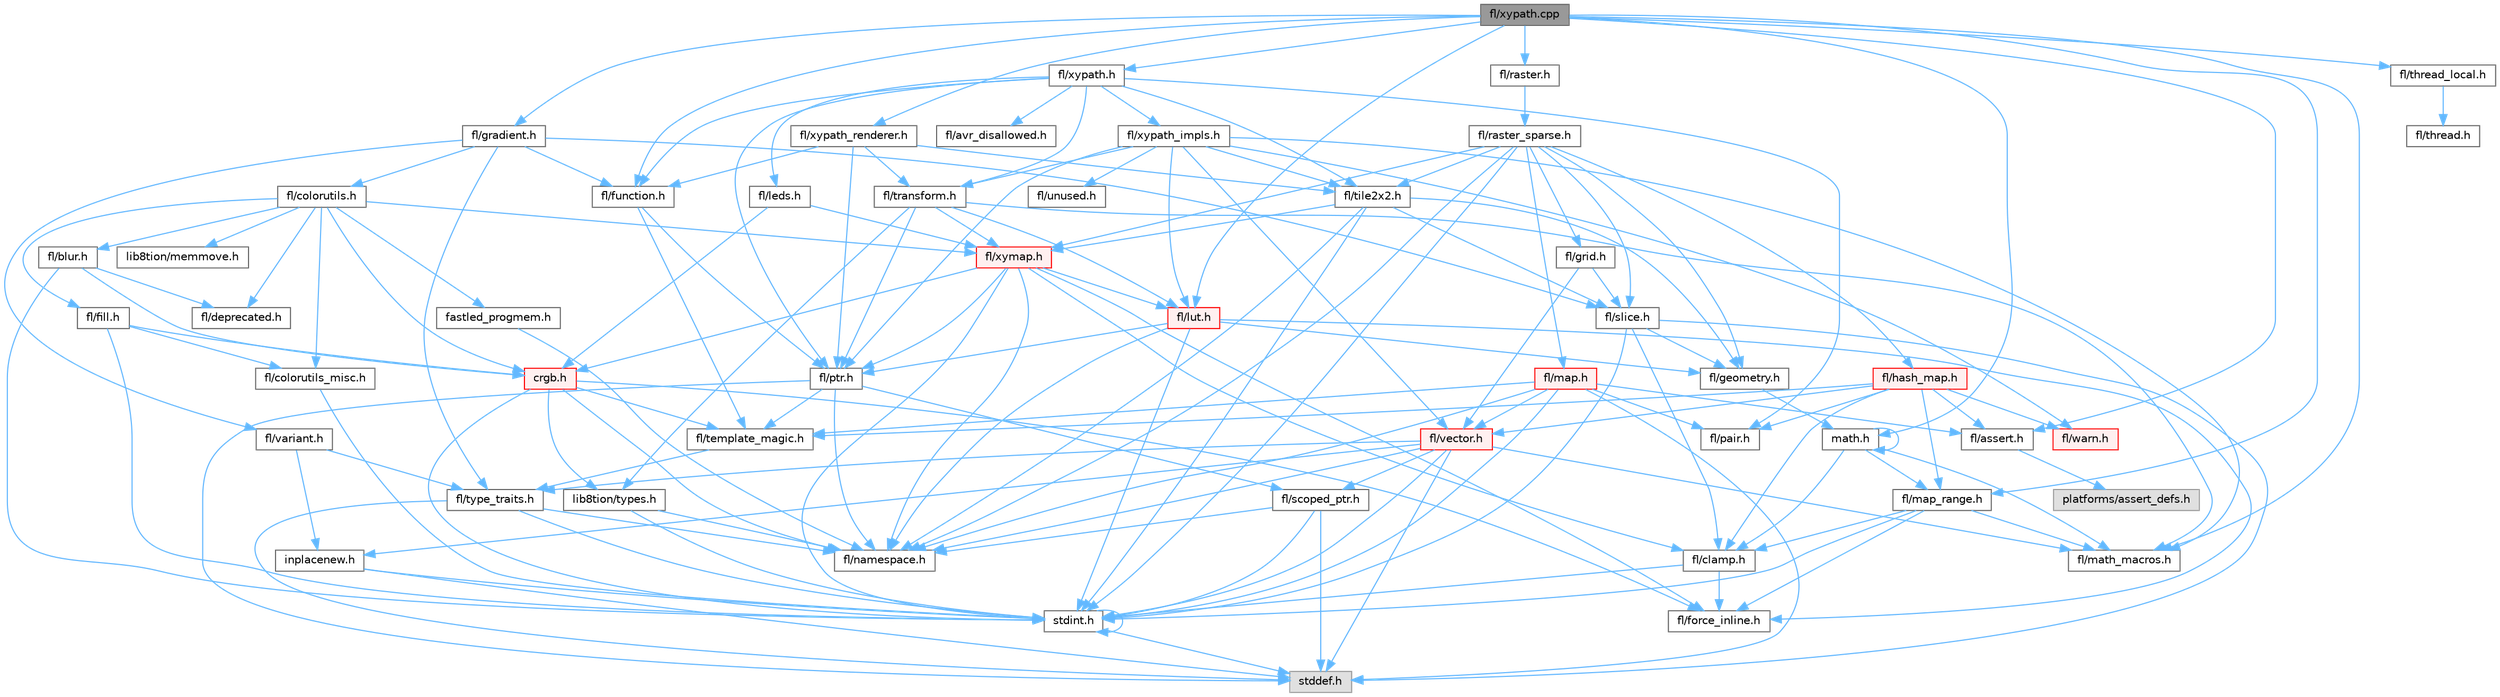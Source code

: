 digraph "fl/xypath.cpp"
{
 // INTERACTIVE_SVG=YES
 // LATEX_PDF_SIZE
  bgcolor="transparent";
  edge [fontname=Helvetica,fontsize=10,labelfontname=Helvetica,labelfontsize=10];
  node [fontname=Helvetica,fontsize=10,shape=box,height=0.2,width=0.4];
  Node1 [id="Node000001",label="fl/xypath.cpp",height=0.2,width=0.4,color="gray40", fillcolor="grey60", style="filled", fontcolor="black",tooltip=" "];
  Node1 -> Node2 [id="edge1_Node000001_Node000002",color="steelblue1",style="solid",tooltip=" "];
  Node2 [id="Node000002",label="math.h",height=0.2,width=0.4,color="grey40", fillcolor="white", style="filled",URL="$df/db1/math_8h.html",tooltip=" "];
  Node2 -> Node3 [id="edge2_Node000002_Node000003",color="steelblue1",style="solid",tooltip=" "];
  Node3 [id="Node000003",label="fl/clamp.h",height=0.2,width=0.4,color="grey40", fillcolor="white", style="filled",URL="$d6/dd3/clamp_8h.html",tooltip=" "];
  Node3 -> Node4 [id="edge3_Node000003_Node000004",color="steelblue1",style="solid",tooltip=" "];
  Node4 [id="Node000004",label="stdint.h",height=0.2,width=0.4,color="grey40", fillcolor="white", style="filled",URL="$df/dd8/stdint_8h.html",tooltip=" "];
  Node4 -> Node5 [id="edge4_Node000004_Node000005",color="steelblue1",style="solid",tooltip=" "];
  Node5 [id="Node000005",label="stddef.h",height=0.2,width=0.4,color="grey60", fillcolor="#E0E0E0", style="filled",tooltip=" "];
  Node4 -> Node4 [id="edge5_Node000004_Node000004",color="steelblue1",style="solid",tooltip=" "];
  Node3 -> Node6 [id="edge6_Node000003_Node000006",color="steelblue1",style="solid",tooltip=" "];
  Node6 [id="Node000006",label="fl/force_inline.h",height=0.2,width=0.4,color="grey40", fillcolor="white", style="filled",URL="$d4/d64/force__inline_8h.html",tooltip=" "];
  Node2 -> Node7 [id="edge7_Node000002_Node000007",color="steelblue1",style="solid",tooltip=" "];
  Node7 [id="Node000007",label="fl/map_range.h",height=0.2,width=0.4,color="grey40", fillcolor="white", style="filled",URL="$d1/d47/map__range_8h.html",tooltip=" "];
  Node7 -> Node4 [id="edge8_Node000007_Node000004",color="steelblue1",style="solid",tooltip=" "];
  Node7 -> Node3 [id="edge9_Node000007_Node000003",color="steelblue1",style="solid",tooltip=" "];
  Node7 -> Node6 [id="edge10_Node000007_Node000006",color="steelblue1",style="solid",tooltip=" "];
  Node7 -> Node8 [id="edge11_Node000007_Node000008",color="steelblue1",style="solid",tooltip=" "];
  Node8 [id="Node000008",label="fl/math_macros.h",height=0.2,width=0.4,color="grey40", fillcolor="white", style="filled",URL="$d8/db8/math__macros_8h.html",tooltip=" "];
  Node2 -> Node8 [id="edge12_Node000002_Node000008",color="steelblue1",style="solid",tooltip=" "];
  Node2 -> Node2 [id="edge13_Node000002_Node000002",color="steelblue1",style="solid",tooltip=" "];
  Node1 -> Node9 [id="edge14_Node000001_Node000009",color="steelblue1",style="solid",tooltip=" "];
  Node9 [id="Node000009",label="fl/assert.h",height=0.2,width=0.4,color="grey40", fillcolor="white", style="filled",URL="$dc/da7/assert_8h.html",tooltip=" "];
  Node9 -> Node10 [id="edge15_Node000009_Node000010",color="steelblue1",style="solid",tooltip=" "];
  Node10 [id="Node000010",label="platforms/assert_defs.h",height=0.2,width=0.4,color="grey60", fillcolor="#E0E0E0", style="filled",tooltip=" "];
  Node1 -> Node11 [id="edge16_Node000001_Node000011",color="steelblue1",style="solid",tooltip=" "];
  Node11 [id="Node000011",label="fl/function.h",height=0.2,width=0.4,color="grey40", fillcolor="white", style="filled",URL="$dd/d67/function_8h.html",tooltip=" "];
  Node11 -> Node12 [id="edge17_Node000011_Node000012",color="steelblue1",style="solid",tooltip=" "];
  Node12 [id="Node000012",label="fl/ptr.h",height=0.2,width=0.4,color="grey40", fillcolor="white", style="filled",URL="$dd/d98/ptr_8h.html",tooltip=" "];
  Node12 -> Node5 [id="edge18_Node000012_Node000005",color="steelblue1",style="solid",tooltip=" "];
  Node12 -> Node13 [id="edge19_Node000012_Node000013",color="steelblue1",style="solid",tooltip=" "];
  Node13 [id="Node000013",label="fl/namespace.h",height=0.2,width=0.4,color="grey40", fillcolor="white", style="filled",URL="$df/d2a/namespace_8h.html",tooltip="Implements the FastLED namespace macros."];
  Node12 -> Node14 [id="edge20_Node000012_Node000014",color="steelblue1",style="solid",tooltip=" "];
  Node14 [id="Node000014",label="fl/scoped_ptr.h",height=0.2,width=0.4,color="grey40", fillcolor="white", style="filled",URL="$d0/d44/scoped__ptr_8h.html",tooltip=" "];
  Node14 -> Node5 [id="edge21_Node000014_Node000005",color="steelblue1",style="solid",tooltip=" "];
  Node14 -> Node4 [id="edge22_Node000014_Node000004",color="steelblue1",style="solid",tooltip=" "];
  Node14 -> Node13 [id="edge23_Node000014_Node000013",color="steelblue1",style="solid",tooltip=" "];
  Node12 -> Node15 [id="edge24_Node000012_Node000015",color="steelblue1",style="solid",tooltip=" "];
  Node15 [id="Node000015",label="fl/template_magic.h",height=0.2,width=0.4,color="grey40", fillcolor="white", style="filled",URL="$d8/d0c/template__magic_8h.html",tooltip=" "];
  Node15 -> Node16 [id="edge25_Node000015_Node000016",color="steelblue1",style="solid",tooltip=" "];
  Node16 [id="Node000016",label="fl/type_traits.h",height=0.2,width=0.4,color="grey40", fillcolor="white", style="filled",URL="$df/d63/type__traits_8h.html",tooltip=" "];
  Node16 -> Node5 [id="edge26_Node000016_Node000005",color="steelblue1",style="solid",tooltip=" "];
  Node16 -> Node4 [id="edge27_Node000016_Node000004",color="steelblue1",style="solid",tooltip=" "];
  Node16 -> Node13 [id="edge28_Node000016_Node000013",color="steelblue1",style="solid",tooltip=" "];
  Node11 -> Node15 [id="edge29_Node000011_Node000015",color="steelblue1",style="solid",tooltip=" "];
  Node1 -> Node17 [id="edge30_Node000001_Node000017",color="steelblue1",style="solid",tooltip=" "];
  Node17 [id="Node000017",label="fl/gradient.h",height=0.2,width=0.4,color="grey40", fillcolor="white", style="filled",URL="$db/dfe/gradient_8h.html",tooltip=" "];
  Node17 -> Node18 [id="edge31_Node000017_Node000018",color="steelblue1",style="solid",tooltip=" "];
  Node18 [id="Node000018",label="fl/colorutils.h",height=0.2,width=0.4,color="grey40", fillcolor="white", style="filled",URL="$d7/df9/fl_2colorutils_8h.html",tooltip="Utility functions for color fill, palettes, blending, and more."];
  Node18 -> Node19 [id="edge32_Node000018_Node000019",color="steelblue1",style="solid",tooltip=" "];
  Node19 [id="Node000019",label="crgb.h",height=0.2,width=0.4,color="red", fillcolor="#FFF0F0", style="filled",URL="$db/dd1/crgb_8h.html",tooltip="Defines the red, green, and blue (RGB) pixel struct."];
  Node19 -> Node4 [id="edge33_Node000019_Node000004",color="steelblue1",style="solid",tooltip=" "];
  Node19 -> Node13 [id="edge34_Node000019_Node000013",color="steelblue1",style="solid",tooltip=" "];
  Node19 -> Node22 [id="edge35_Node000019_Node000022",color="steelblue1",style="solid",tooltip=" "];
  Node22 [id="Node000022",label="lib8tion/types.h",height=0.2,width=0.4,color="grey40", fillcolor="white", style="filled",URL="$d9/ddf/lib8tion_2types_8h.html",tooltip="Defines fractional types used for lib8tion functions."];
  Node22 -> Node4 [id="edge36_Node000022_Node000004",color="steelblue1",style="solid",tooltip=" "];
  Node22 -> Node13 [id="edge37_Node000022_Node000013",color="steelblue1",style="solid",tooltip=" "];
  Node19 -> Node6 [id="edge38_Node000019_Node000006",color="steelblue1",style="solid",tooltip=" "];
  Node19 -> Node15 [id="edge39_Node000019_Node000015",color="steelblue1",style="solid",tooltip=" "];
  Node18 -> Node23 [id="edge40_Node000018_Node000023",color="steelblue1",style="solid",tooltip=" "];
  Node23 [id="Node000023",label="fastled_progmem.h",height=0.2,width=0.4,color="grey40", fillcolor="white", style="filled",URL="$df/dab/fastled__progmem_8h.html",tooltip="Wrapper definitions to allow seamless use of PROGMEM in environments that have it."];
  Node23 -> Node13 [id="edge41_Node000023_Node000013",color="steelblue1",style="solid",tooltip=" "];
  Node18 -> Node24 [id="edge42_Node000018_Node000024",color="steelblue1",style="solid",tooltip=" "];
  Node24 [id="Node000024",label="fl/blur.h",height=0.2,width=0.4,color="grey40", fillcolor="white", style="filled",URL="$d4/df5/blur_8h.html",tooltip=" "];
  Node24 -> Node4 [id="edge43_Node000024_Node000004",color="steelblue1",style="solid",tooltip=" "];
  Node24 -> Node19 [id="edge44_Node000024_Node000019",color="steelblue1",style="solid",tooltip=" "];
  Node24 -> Node25 [id="edge45_Node000024_Node000025",color="steelblue1",style="solid",tooltip=" "];
  Node25 [id="Node000025",label="fl/deprecated.h",height=0.2,width=0.4,color="grey40", fillcolor="white", style="filled",URL="$d4/dce/deprecated_8h.html",tooltip=" "];
  Node18 -> Node26 [id="edge46_Node000018_Node000026",color="steelblue1",style="solid",tooltip=" "];
  Node26 [id="Node000026",label="fl/colorutils_misc.h",height=0.2,width=0.4,color="grey40", fillcolor="white", style="filled",URL="$dd/db2/colorutils__misc_8h.html",tooltip=" "];
  Node26 -> Node4 [id="edge47_Node000026_Node000004",color="steelblue1",style="solid",tooltip=" "];
  Node18 -> Node25 [id="edge48_Node000018_Node000025",color="steelblue1",style="solid",tooltip=" "];
  Node18 -> Node27 [id="edge49_Node000018_Node000027",color="steelblue1",style="solid",tooltip=" "];
  Node27 [id="Node000027",label="fl/fill.h",height=0.2,width=0.4,color="grey40", fillcolor="white", style="filled",URL="$d2/d78/fill_8h.html",tooltip=" "];
  Node27 -> Node19 [id="edge50_Node000027_Node000019",color="steelblue1",style="solid",tooltip=" "];
  Node27 -> Node26 [id="edge51_Node000027_Node000026",color="steelblue1",style="solid",tooltip=" "];
  Node27 -> Node4 [id="edge52_Node000027_Node000004",color="steelblue1",style="solid",tooltip=" "];
  Node18 -> Node28 [id="edge53_Node000018_Node000028",color="steelblue1",style="solid",tooltip=" "];
  Node28 [id="Node000028",label="fl/xymap.h",height=0.2,width=0.4,color="red", fillcolor="#FFF0F0", style="filled",URL="$da/d61/xymap_8h.html",tooltip=" "];
  Node28 -> Node4 [id="edge54_Node000028_Node000004",color="steelblue1",style="solid",tooltip=" "];
  Node28 -> Node19 [id="edge55_Node000028_Node000019",color="steelblue1",style="solid",tooltip=" "];
  Node28 -> Node3 [id="edge56_Node000028_Node000003",color="steelblue1",style="solid",tooltip=" "];
  Node28 -> Node6 [id="edge57_Node000028_Node000006",color="steelblue1",style="solid",tooltip=" "];
  Node28 -> Node36 [id="edge58_Node000028_Node000036",color="steelblue1",style="solid",tooltip=" "];
  Node36 [id="Node000036",label="fl/lut.h",height=0.2,width=0.4,color="red", fillcolor="#FFF0F0", style="filled",URL="$db/d54/lut_8h.html",tooltip=" "];
  Node36 -> Node6 [id="edge59_Node000036_Node000006",color="steelblue1",style="solid",tooltip=" "];
  Node36 -> Node12 [id="edge60_Node000036_Node000012",color="steelblue1",style="solid",tooltip=" "];
  Node36 -> Node4 [id="edge61_Node000036_Node000004",color="steelblue1",style="solid",tooltip=" "];
  Node36 -> Node31 [id="edge62_Node000036_Node000031",color="steelblue1",style="solid",tooltip=" "];
  Node31 [id="Node000031",label="fl/geometry.h",height=0.2,width=0.4,color="grey40", fillcolor="white", style="filled",URL="$d4/d67/geometry_8h.html",tooltip=" "];
  Node31 -> Node2 [id="edge63_Node000031_Node000002",color="steelblue1",style="solid",tooltip=" "];
  Node36 -> Node13 [id="edge64_Node000036_Node000013",color="steelblue1",style="solid",tooltip=" "];
  Node28 -> Node13 [id="edge65_Node000028_Node000013",color="steelblue1",style="solid",tooltip=" "];
  Node28 -> Node12 [id="edge66_Node000028_Node000012",color="steelblue1",style="solid",tooltip=" "];
  Node18 -> Node39 [id="edge67_Node000018_Node000039",color="steelblue1",style="solid",tooltip=" "];
  Node39 [id="Node000039",label="lib8tion/memmove.h",height=0.2,width=0.4,color="grey40", fillcolor="white", style="filled",URL="$d9/d72/memmove_8h.html",tooltip=" "];
  Node17 -> Node11 [id="edge68_Node000017_Node000011",color="steelblue1",style="solid",tooltip=" "];
  Node17 -> Node40 [id="edge69_Node000017_Node000040",color="steelblue1",style="solid",tooltip=" "];
  Node40 [id="Node000040",label="fl/slice.h",height=0.2,width=0.4,color="grey40", fillcolor="white", style="filled",URL="$d0/d48/slice_8h.html",tooltip=" "];
  Node40 -> Node5 [id="edge70_Node000040_Node000005",color="steelblue1",style="solid",tooltip=" "];
  Node40 -> Node4 [id="edge71_Node000040_Node000004",color="steelblue1",style="solid",tooltip=" "];
  Node40 -> Node3 [id="edge72_Node000040_Node000003",color="steelblue1",style="solid",tooltip=" "];
  Node40 -> Node31 [id="edge73_Node000040_Node000031",color="steelblue1",style="solid",tooltip=" "];
  Node17 -> Node16 [id="edge74_Node000017_Node000016",color="steelblue1",style="solid",tooltip=" "];
  Node17 -> Node41 [id="edge75_Node000017_Node000041",color="steelblue1",style="solid",tooltip=" "];
  Node41 [id="Node000041",label="fl/variant.h",height=0.2,width=0.4,color="grey40", fillcolor="white", style="filled",URL="$d6/d10/variant_8h.html",tooltip=" "];
  Node41 -> Node35 [id="edge76_Node000041_Node000035",color="steelblue1",style="solid",tooltip=" "];
  Node35 [id="Node000035",label="inplacenew.h",height=0.2,width=0.4,color="grey40", fillcolor="white", style="filled",URL="$db/d36/inplacenew_8h.html",tooltip=" "];
  Node35 -> Node5 [id="edge77_Node000035_Node000005",color="steelblue1",style="solid",tooltip=" "];
  Node35 -> Node4 [id="edge78_Node000035_Node000004",color="steelblue1",style="solid",tooltip=" "];
  Node41 -> Node16 [id="edge79_Node000041_Node000016",color="steelblue1",style="solid",tooltip=" "];
  Node1 -> Node36 [id="edge80_Node000001_Node000036",color="steelblue1",style="solid",tooltip=" "];
  Node1 -> Node7 [id="edge81_Node000001_Node000007",color="steelblue1",style="solid",tooltip=" "];
  Node1 -> Node8 [id="edge82_Node000001_Node000008",color="steelblue1",style="solid",tooltip=" "];
  Node1 -> Node42 [id="edge83_Node000001_Node000042",color="steelblue1",style="solid",tooltip=" "];
  Node42 [id="Node000042",label="fl/raster.h",height=0.2,width=0.4,color="grey40", fillcolor="white", style="filled",URL="$d1/d1e/raster_8h.html",tooltip=" "];
  Node42 -> Node43 [id="edge84_Node000042_Node000043",color="steelblue1",style="solid",tooltip=" "];
  Node43 [id="Node000043",label="fl/raster_sparse.h",height=0.2,width=0.4,color="grey40", fillcolor="white", style="filled",URL="$d4/df9/raster__sparse_8h.html",tooltip=" "];
  Node43 -> Node4 [id="edge85_Node000043_Node000004",color="steelblue1",style="solid",tooltip=" "];
  Node43 -> Node31 [id="edge86_Node000043_Node000031",color="steelblue1",style="solid",tooltip=" "];
  Node43 -> Node44 [id="edge87_Node000043_Node000044",color="steelblue1",style="solid",tooltip=" "];
  Node44 [id="Node000044",label="fl/grid.h",height=0.2,width=0.4,color="grey40", fillcolor="white", style="filled",URL="$da/d15/grid_8h.html",tooltip=" "];
  Node44 -> Node40 [id="edge88_Node000044_Node000040",color="steelblue1",style="solid",tooltip=" "];
  Node44 -> Node32 [id="edge89_Node000044_Node000032",color="steelblue1",style="solid",tooltip=" "];
  Node32 [id="Node000032",label="fl/vector.h",height=0.2,width=0.4,color="red", fillcolor="#FFF0F0", style="filled",URL="$d6/d68/vector_8h.html",tooltip=" "];
  Node32 -> Node5 [id="edge90_Node000032_Node000005",color="steelblue1",style="solid",tooltip=" "];
  Node32 -> Node4 [id="edge91_Node000032_Node000004",color="steelblue1",style="solid",tooltip=" "];
  Node32 -> Node8 [id="edge92_Node000032_Node000008",color="steelblue1",style="solid",tooltip=" "];
  Node32 -> Node13 [id="edge93_Node000032_Node000013",color="steelblue1",style="solid",tooltip=" "];
  Node32 -> Node14 [id="edge94_Node000032_Node000014",color="steelblue1",style="solid",tooltip=" "];
  Node32 -> Node16 [id="edge95_Node000032_Node000016",color="steelblue1",style="solid",tooltip=" "];
  Node32 -> Node35 [id="edge96_Node000032_Node000035",color="steelblue1",style="solid",tooltip=" "];
  Node43 -> Node45 [id="edge97_Node000043_Node000045",color="steelblue1",style="solid",tooltip=" "];
  Node45 [id="Node000045",label="fl/hash_map.h",height=0.2,width=0.4,color="red", fillcolor="#FFF0F0", style="filled",URL="$d6/d13/hash__map_8h.html",tooltip=" "];
  Node45 -> Node9 [id="edge98_Node000045_Node000009",color="steelblue1",style="solid",tooltip=" "];
  Node45 -> Node3 [id="edge99_Node000045_Node000003",color="steelblue1",style="solid",tooltip=" "];
  Node45 -> Node7 [id="edge100_Node000045_Node000007",color="steelblue1",style="solid",tooltip=" "];
  Node45 -> Node50 [id="edge101_Node000045_Node000050",color="steelblue1",style="solid",tooltip=" "];
  Node50 [id="Node000050",label="fl/pair.h",height=0.2,width=0.4,color="grey40", fillcolor="white", style="filled",URL="$d3/d41/pair_8h.html",tooltip=" "];
  Node45 -> Node15 [id="edge102_Node000045_Node000015",color="steelblue1",style="solid",tooltip=" "];
  Node45 -> Node32 [id="edge103_Node000045_Node000032",color="steelblue1",style="solid",tooltip=" "];
  Node45 -> Node51 [id="edge104_Node000045_Node000051",color="steelblue1",style="solid",tooltip=" "];
  Node51 [id="Node000051",label="fl/warn.h",height=0.2,width=0.4,color="red", fillcolor="#FFF0F0", style="filled",URL="$de/d77/warn_8h.html",tooltip=" "];
  Node43 -> Node54 [id="edge105_Node000043_Node000054",color="steelblue1",style="solid",tooltip=" "];
  Node54 [id="Node000054",label="fl/map.h",height=0.2,width=0.4,color="red", fillcolor="#FFF0F0", style="filled",URL="$dc/db7/map_8h.html",tooltip=" "];
  Node54 -> Node5 [id="edge106_Node000054_Node000005",color="steelblue1",style="solid",tooltip=" "];
  Node54 -> Node4 [id="edge107_Node000054_Node000004",color="steelblue1",style="solid",tooltip=" "];
  Node54 -> Node9 [id="edge108_Node000054_Node000009",color="steelblue1",style="solid",tooltip=" "];
  Node54 -> Node13 [id="edge109_Node000054_Node000013",color="steelblue1",style="solid",tooltip=" "];
  Node54 -> Node50 [id="edge110_Node000054_Node000050",color="steelblue1",style="solid",tooltip=" "];
  Node54 -> Node15 [id="edge111_Node000054_Node000015",color="steelblue1",style="solid",tooltip=" "];
  Node54 -> Node32 [id="edge112_Node000054_Node000032",color="steelblue1",style="solid",tooltip=" "];
  Node43 -> Node13 [id="edge113_Node000043_Node000013",color="steelblue1",style="solid",tooltip=" "];
  Node43 -> Node40 [id="edge114_Node000043_Node000040",color="steelblue1",style="solid",tooltip=" "];
  Node43 -> Node55 [id="edge115_Node000043_Node000055",color="steelblue1",style="solid",tooltip=" "];
  Node55 [id="Node000055",label="fl/tile2x2.h",height=0.2,width=0.4,color="grey40", fillcolor="white", style="filled",URL="$d2/db4/tile2x2_8h.html",tooltip=" "];
  Node55 -> Node4 [id="edge116_Node000055_Node000004",color="steelblue1",style="solid",tooltip=" "];
  Node55 -> Node31 [id="edge117_Node000055_Node000031",color="steelblue1",style="solid",tooltip=" "];
  Node55 -> Node13 [id="edge118_Node000055_Node000013",color="steelblue1",style="solid",tooltip=" "];
  Node55 -> Node40 [id="edge119_Node000055_Node000040",color="steelblue1",style="solid",tooltip=" "];
  Node55 -> Node28 [id="edge120_Node000055_Node000028",color="steelblue1",style="solid",tooltip=" "];
  Node43 -> Node28 [id="edge121_Node000043_Node000028",color="steelblue1",style="solid",tooltip=" "];
  Node1 -> Node56 [id="edge122_Node000001_Node000056",color="steelblue1",style="solid",tooltip=" "];
  Node56 [id="Node000056",label="fl/xypath.h",height=0.2,width=0.4,color="grey40", fillcolor="white", style="filled",URL="$d5/df2/xypath_8h.html",tooltip=" "];
  Node56 -> Node11 [id="edge123_Node000056_Node000011",color="steelblue1",style="solid",tooltip=" "];
  Node56 -> Node57 [id="edge124_Node000056_Node000057",color="steelblue1",style="solid",tooltip=" "];
  Node57 [id="Node000057",label="fl/leds.h",height=0.2,width=0.4,color="grey40", fillcolor="white", style="filled",URL="$da/d78/leds_8h.html",tooltip=" "];
  Node57 -> Node19 [id="edge125_Node000057_Node000019",color="steelblue1",style="solid",tooltip=" "];
  Node57 -> Node28 [id="edge126_Node000057_Node000028",color="steelblue1",style="solid",tooltip=" "];
  Node56 -> Node50 [id="edge127_Node000056_Node000050",color="steelblue1",style="solid",tooltip=" "];
  Node56 -> Node12 [id="edge128_Node000056_Node000012",color="steelblue1",style="solid",tooltip=" "];
  Node56 -> Node55 [id="edge129_Node000056_Node000055",color="steelblue1",style="solid",tooltip=" "];
  Node56 -> Node58 [id="edge130_Node000056_Node000058",color="steelblue1",style="solid",tooltip=" "];
  Node58 [id="Node000058",label="fl/transform.h",height=0.2,width=0.4,color="grey40", fillcolor="white", style="filled",URL="$d2/d80/transform_8h.html",tooltip=" "];
  Node58 -> Node36 [id="edge131_Node000058_Node000036",color="steelblue1",style="solid",tooltip=" "];
  Node58 -> Node8 [id="edge132_Node000058_Node000008",color="steelblue1",style="solid",tooltip=" "];
  Node58 -> Node12 [id="edge133_Node000058_Node000012",color="steelblue1",style="solid",tooltip=" "];
  Node58 -> Node28 [id="edge134_Node000058_Node000028",color="steelblue1",style="solid",tooltip=" "];
  Node58 -> Node22 [id="edge135_Node000058_Node000022",color="steelblue1",style="solid",tooltip=" "];
  Node56 -> Node59 [id="edge136_Node000056_Node000059",color="steelblue1",style="solid",tooltip=" "];
  Node59 [id="Node000059",label="fl/xypath_impls.h",height=0.2,width=0.4,color="grey40", fillcolor="white", style="filled",URL="$d8/d5f/xypath__impls_8h.html",tooltip=" "];
  Node59 -> Node36 [id="edge137_Node000059_Node000036",color="steelblue1",style="solid",tooltip=" "];
  Node59 -> Node8 [id="edge138_Node000059_Node000008",color="steelblue1",style="solid",tooltip=" "];
  Node59 -> Node12 [id="edge139_Node000059_Node000012",color="steelblue1",style="solid",tooltip=" "];
  Node59 -> Node55 [id="edge140_Node000059_Node000055",color="steelblue1",style="solid",tooltip=" "];
  Node59 -> Node58 [id="edge141_Node000059_Node000058",color="steelblue1",style="solid",tooltip=" "];
  Node59 -> Node60 [id="edge142_Node000059_Node000060",color="steelblue1",style="solid",tooltip=" "];
  Node60 [id="Node000060",label="fl/unused.h",height=0.2,width=0.4,color="grey40", fillcolor="white", style="filled",URL="$d8/d4b/unused_8h.html",tooltip=" "];
  Node59 -> Node32 [id="edge143_Node000059_Node000032",color="steelblue1",style="solid",tooltip=" "];
  Node59 -> Node51 [id="edge144_Node000059_Node000051",color="steelblue1",style="solid",tooltip=" "];
  Node56 -> Node61 [id="edge145_Node000056_Node000061",color="steelblue1",style="solid",tooltip=" "];
  Node61 [id="Node000061",label="fl/avr_disallowed.h",height=0.2,width=0.4,color="grey40", fillcolor="white", style="filled",URL="$d5/dd1/avr__disallowed_8h.html",tooltip=" "];
  Node1 -> Node62 [id="edge146_Node000001_Node000062",color="steelblue1",style="solid",tooltip=" "];
  Node62 [id="Node000062",label="fl/xypath_renderer.h",height=0.2,width=0.4,color="grey40", fillcolor="white", style="filled",URL="$d2/d88/xypath__renderer_8h.html",tooltip=" "];
  Node62 -> Node11 [id="edge147_Node000062_Node000011",color="steelblue1",style="solid",tooltip=" "];
  Node62 -> Node12 [id="edge148_Node000062_Node000012",color="steelblue1",style="solid",tooltip=" "];
  Node62 -> Node55 [id="edge149_Node000062_Node000055",color="steelblue1",style="solid",tooltip=" "];
  Node62 -> Node58 [id="edge150_Node000062_Node000058",color="steelblue1",style="solid",tooltip=" "];
  Node1 -> Node63 [id="edge151_Node000001_Node000063",color="steelblue1",style="solid",tooltip=" "];
  Node63 [id="Node000063",label="fl/thread_local.h",height=0.2,width=0.4,color="grey40", fillcolor="white", style="filled",URL="$d8/d7a/thread__local_8h.html",tooltip=" "];
  Node63 -> Node64 [id="edge152_Node000063_Node000064",color="steelblue1",style="solid",tooltip=" "];
  Node64 [id="Node000064",label="fl/thread.h",height=0.2,width=0.4,color="grey40", fillcolor="white", style="filled",URL="$db/dd5/thread_8h.html",tooltip=" "];
}
